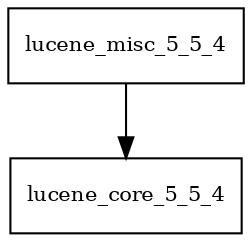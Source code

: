 digraph lucene_misc_5_5_4_dependencies {
  node [shape = box, fontsize=10.0];
  lucene_misc_5_5_4 -> lucene_core_5_5_4;
}
